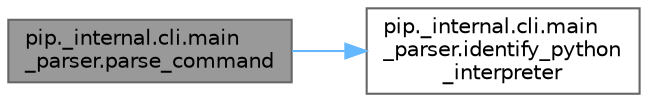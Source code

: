 digraph "pip._internal.cli.main_parser.parse_command"
{
 // LATEX_PDF_SIZE
  bgcolor="transparent";
  edge [fontname=Helvetica,fontsize=10,labelfontname=Helvetica,labelfontsize=10];
  node [fontname=Helvetica,fontsize=10,shape=box,height=0.2,width=0.4];
  rankdir="LR";
  Node1 [id="Node000001",label="pip._internal.cli.main\l_parser.parse_command",height=0.2,width=0.4,color="gray40", fillcolor="grey60", style="filled", fontcolor="black",tooltip=" "];
  Node1 -> Node2 [id="edge1_Node000001_Node000002",color="steelblue1",style="solid",tooltip=" "];
  Node2 [id="Node000002",label="pip._internal.cli.main\l_parser.identify_python\l_interpreter",height=0.2,width=0.4,color="grey40", fillcolor="white", style="filled",URL="$namespacepip_1_1__internal_1_1cli_1_1main__parser.html#a4886f56e9703865eb8f87e83d6f18de4",tooltip=" "];
}
